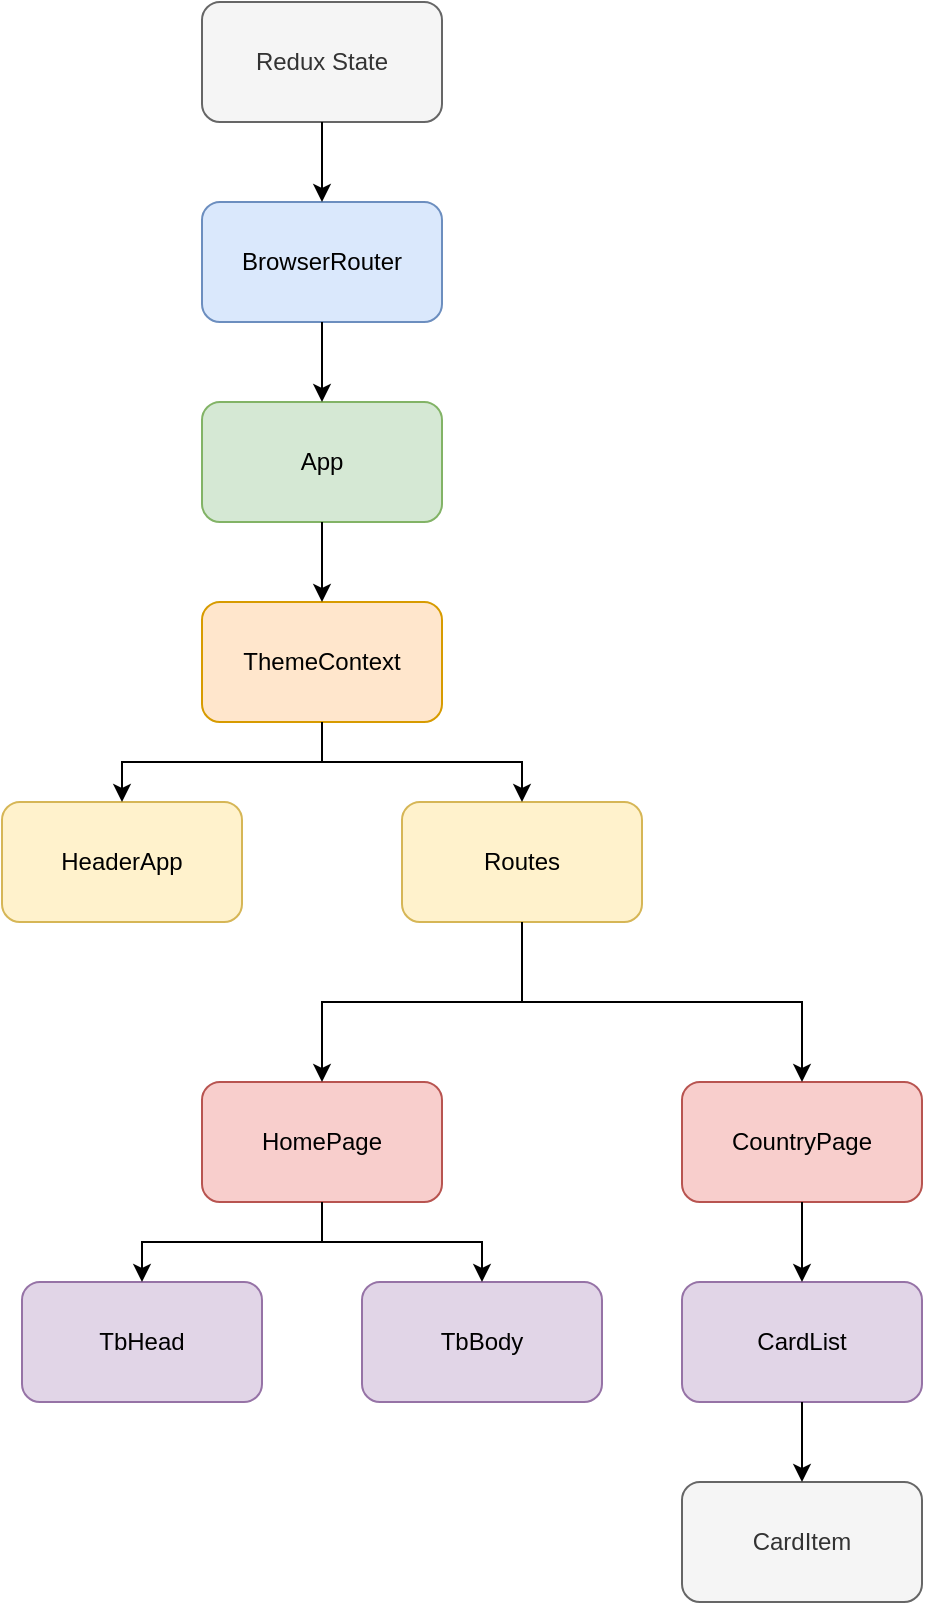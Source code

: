 <mxfile version="16.6.2" type="device"><diagram id="QAJwGHgjaTEdAnjMPj0x" name="Page-1"><mxGraphModel dx="1022" dy="468" grid="1" gridSize="10" guides="1" tooltips="1" connect="1" arrows="1" fold="1" page="1" pageScale="1" pageWidth="850" pageHeight="1100" math="0" shadow="0"><root><mxCell id="0"/><mxCell id="1" parent="0"/><mxCell id="fOwcURMaS0Kk3TQDsyLc-2" value="" style="group" vertex="1" connectable="0" parent="1"><mxGeometry x="240" y="20" width="460" height="800" as="geometry"/></mxCell><mxCell id="9RvXrpBuMyfTs4lU2_vo-1" value="Redux State" style="rounded=1;whiteSpace=wrap;html=1;fillColor=#f5f5f5;fontColor=#333333;strokeColor=#666666;" parent="fOwcURMaS0Kk3TQDsyLc-2" vertex="1"><mxGeometry x="100" width="120" height="60" as="geometry"/></mxCell><mxCell id="9RvXrpBuMyfTs4lU2_vo-2" value="BrowserRouter" style="rounded=1;whiteSpace=wrap;html=1;fillColor=#dae8fc;strokeColor=#6c8ebf;" parent="fOwcURMaS0Kk3TQDsyLc-2" vertex="1"><mxGeometry x="100" y="100" width="120" height="60" as="geometry"/></mxCell><mxCell id="9RvXrpBuMyfTs4lU2_vo-3" value="" style="edgeStyle=orthogonalEdgeStyle;rounded=0;orthogonalLoop=1;jettySize=auto;html=1;" parent="fOwcURMaS0Kk3TQDsyLc-2" source="9RvXrpBuMyfTs4lU2_vo-1" target="9RvXrpBuMyfTs4lU2_vo-2" edge="1"><mxGeometry relative="1" as="geometry"/></mxCell><mxCell id="9RvXrpBuMyfTs4lU2_vo-4" value="App" style="rounded=1;whiteSpace=wrap;html=1;fillColor=#d5e8d4;strokeColor=#82b366;" parent="fOwcURMaS0Kk3TQDsyLc-2" vertex="1"><mxGeometry x="100" y="200" width="120" height="60" as="geometry"/></mxCell><mxCell id="9RvXrpBuMyfTs4lU2_vo-5" value="" style="edgeStyle=orthogonalEdgeStyle;rounded=0;orthogonalLoop=1;jettySize=auto;html=1;" parent="fOwcURMaS0Kk3TQDsyLc-2" source="9RvXrpBuMyfTs4lU2_vo-2" target="9RvXrpBuMyfTs4lU2_vo-4" edge="1"><mxGeometry relative="1" as="geometry"/></mxCell><mxCell id="9RvXrpBuMyfTs4lU2_vo-6" value="ThemeContext" style="rounded=1;whiteSpace=wrap;html=1;fillColor=#ffe6cc;strokeColor=#d79b00;" parent="fOwcURMaS0Kk3TQDsyLc-2" vertex="1"><mxGeometry x="100" y="300" width="120" height="60" as="geometry"/></mxCell><mxCell id="9RvXrpBuMyfTs4lU2_vo-7" value="" style="edgeStyle=orthogonalEdgeStyle;rounded=0;orthogonalLoop=1;jettySize=auto;html=1;" parent="fOwcURMaS0Kk3TQDsyLc-2" source="9RvXrpBuMyfTs4lU2_vo-4" target="9RvXrpBuMyfTs4lU2_vo-6" edge="1"><mxGeometry relative="1" as="geometry"/></mxCell><mxCell id="9RvXrpBuMyfTs4lU2_vo-8" value="HeaderApp" style="rounded=1;whiteSpace=wrap;html=1;fillColor=#fff2cc;strokeColor=#d6b656;" parent="fOwcURMaS0Kk3TQDsyLc-2" vertex="1"><mxGeometry y="400" width="120" height="60" as="geometry"/></mxCell><mxCell id="9RvXrpBuMyfTs4lU2_vo-9" value="" style="edgeStyle=orthogonalEdgeStyle;rounded=0;orthogonalLoop=1;jettySize=auto;html=1;" parent="fOwcURMaS0Kk3TQDsyLc-2" source="9RvXrpBuMyfTs4lU2_vo-6" target="9RvXrpBuMyfTs4lU2_vo-8" edge="1"><mxGeometry relative="1" as="geometry"/></mxCell><mxCell id="9RvXrpBuMyfTs4lU2_vo-10" value="Routes" style="rounded=1;whiteSpace=wrap;html=1;fillColor=#fff2cc;strokeColor=#d6b656;" parent="fOwcURMaS0Kk3TQDsyLc-2" vertex="1"><mxGeometry x="200" y="400" width="120" height="60" as="geometry"/></mxCell><mxCell id="9RvXrpBuMyfTs4lU2_vo-11" value="" style="edgeStyle=orthogonalEdgeStyle;rounded=0;orthogonalLoop=1;jettySize=auto;html=1;" parent="fOwcURMaS0Kk3TQDsyLc-2" source="9RvXrpBuMyfTs4lU2_vo-6" target="9RvXrpBuMyfTs4lU2_vo-10" edge="1"><mxGeometry relative="1" as="geometry"/></mxCell><mxCell id="9RvXrpBuMyfTs4lU2_vo-12" value="HomePage" style="rounded=1;whiteSpace=wrap;html=1;fillColor=#f8cecc;strokeColor=#b85450;" parent="fOwcURMaS0Kk3TQDsyLc-2" vertex="1"><mxGeometry x="100" y="540" width="120" height="60" as="geometry"/></mxCell><mxCell id="9RvXrpBuMyfTs4lU2_vo-13" value="" style="edgeStyle=orthogonalEdgeStyle;rounded=0;orthogonalLoop=1;jettySize=auto;html=1;" parent="fOwcURMaS0Kk3TQDsyLc-2" source="9RvXrpBuMyfTs4lU2_vo-10" target="9RvXrpBuMyfTs4lU2_vo-12" edge="1"><mxGeometry relative="1" as="geometry"/></mxCell><mxCell id="9RvXrpBuMyfTs4lU2_vo-14" value="CountryPage" style="rounded=1;whiteSpace=wrap;html=1;fillColor=#f8cecc;strokeColor=#b85450;" parent="fOwcURMaS0Kk3TQDsyLc-2" vertex="1"><mxGeometry x="340" y="540" width="120" height="60" as="geometry"/></mxCell><mxCell id="9RvXrpBuMyfTs4lU2_vo-15" value="" style="edgeStyle=orthogonalEdgeStyle;rounded=0;orthogonalLoop=1;jettySize=auto;html=1;" parent="fOwcURMaS0Kk3TQDsyLc-2" source="9RvXrpBuMyfTs4lU2_vo-10" target="9RvXrpBuMyfTs4lU2_vo-14" edge="1"><mxGeometry relative="1" as="geometry"><Array as="points"><mxPoint x="260" y="500"/><mxPoint x="400" y="500"/></Array></mxGeometry></mxCell><mxCell id="9RvXrpBuMyfTs4lU2_vo-16" value="TbHead" style="rounded=1;whiteSpace=wrap;html=1;fillColor=#e1d5e7;strokeColor=#9673a6;" parent="fOwcURMaS0Kk3TQDsyLc-2" vertex="1"><mxGeometry x="10" y="640" width="120" height="60" as="geometry"/></mxCell><mxCell id="9RvXrpBuMyfTs4lU2_vo-17" value="" style="edgeStyle=orthogonalEdgeStyle;rounded=0;orthogonalLoop=1;jettySize=auto;html=1;" parent="fOwcURMaS0Kk3TQDsyLc-2" source="9RvXrpBuMyfTs4lU2_vo-12" target="9RvXrpBuMyfTs4lU2_vo-16" edge="1"><mxGeometry relative="1" as="geometry"/></mxCell><mxCell id="9RvXrpBuMyfTs4lU2_vo-18" value="TbBody" style="rounded=1;whiteSpace=wrap;html=1;fillColor=#e1d5e7;strokeColor=#9673a6;" parent="fOwcURMaS0Kk3TQDsyLc-2" vertex="1"><mxGeometry x="180" y="640" width="120" height="60" as="geometry"/></mxCell><mxCell id="9RvXrpBuMyfTs4lU2_vo-19" value="" style="edgeStyle=orthogonalEdgeStyle;rounded=0;orthogonalLoop=1;jettySize=auto;html=1;" parent="fOwcURMaS0Kk3TQDsyLc-2" source="9RvXrpBuMyfTs4lU2_vo-12" target="9RvXrpBuMyfTs4lU2_vo-18" edge="1"><mxGeometry relative="1" as="geometry"/></mxCell><mxCell id="9RvXrpBuMyfTs4lU2_vo-20" value="CardList" style="rounded=1;whiteSpace=wrap;html=1;fillColor=#e1d5e7;strokeColor=#9673a6;" parent="fOwcURMaS0Kk3TQDsyLc-2" vertex="1"><mxGeometry x="340" y="640" width="120" height="60" as="geometry"/></mxCell><mxCell id="9RvXrpBuMyfTs4lU2_vo-21" value="" style="edgeStyle=orthogonalEdgeStyle;rounded=0;orthogonalLoop=1;jettySize=auto;html=1;" parent="fOwcURMaS0Kk3TQDsyLc-2" source="9RvXrpBuMyfTs4lU2_vo-14" target="9RvXrpBuMyfTs4lU2_vo-20" edge="1"><mxGeometry relative="1" as="geometry"/></mxCell><mxCell id="9RvXrpBuMyfTs4lU2_vo-22" value="CardItem" style="rounded=1;whiteSpace=wrap;html=1;fillColor=#f5f5f5;fontColor=#333333;strokeColor=#666666;" parent="fOwcURMaS0Kk3TQDsyLc-2" vertex="1"><mxGeometry x="340" y="740" width="120" height="60" as="geometry"/></mxCell><mxCell id="9RvXrpBuMyfTs4lU2_vo-23" value="" style="edgeStyle=orthogonalEdgeStyle;rounded=0;orthogonalLoop=1;jettySize=auto;html=1;" parent="fOwcURMaS0Kk3TQDsyLc-2" source="9RvXrpBuMyfTs4lU2_vo-20" target="9RvXrpBuMyfTs4lU2_vo-22" edge="1"><mxGeometry relative="1" as="geometry"/></mxCell></root></mxGraphModel></diagram></mxfile>